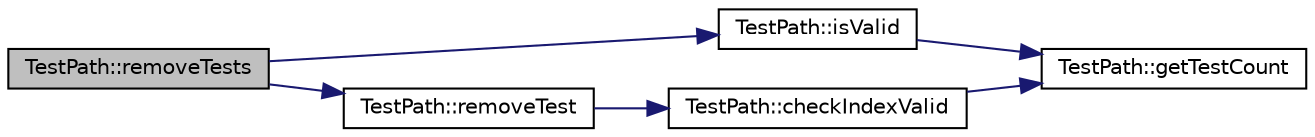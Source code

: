 digraph "TestPath::removeTests"
{
  edge [fontname="Helvetica",fontsize="10",labelfontname="Helvetica",labelfontsize="10"];
  node [fontname="Helvetica",fontsize="10",shape=record];
  rankdir="LR";
  Node1 [label="TestPath::removeTests",height=0.2,width=0.4,color="black", fillcolor="grey75", style="filled", fontcolor="black"];
  Node1 -> Node2 [color="midnightblue",fontsize="10",style="solid",fontname="Helvetica"];
  Node2 [label="TestPath::isValid",height=0.2,width=0.4,color="black", fillcolor="white", style="filled",URL="$class_test_path.html#a91506e7abdbadc31bfb3f1fe9daa75fb",tooltip="Tests if the path contains at least one test. "];
  Node2 -> Node3 [color="midnightblue",fontsize="10",style="solid",fontname="Helvetica"];
  Node3 [label="TestPath::getTestCount",height=0.2,width=0.4,color="black", fillcolor="white", style="filled",URL="$class_test_path.html#abddfb30585d9888b4914603071b0676e",tooltip="Returns the number of tests in the path. "];
  Node1 -> Node4 [color="midnightblue",fontsize="10",style="solid",fontname="Helvetica"];
  Node4 [label="TestPath::removeTest",height=0.2,width=0.4,color="black", fillcolor="white", style="filled",URL="$class_test_path.html#a7007440e308ba31d3565b0fc43058002",tooltip="Removes the test at the specified index of the path. "];
  Node4 -> Node5 [color="midnightblue",fontsize="10",style="solid",fontname="Helvetica"];
  Node5 [label="TestPath::checkIndexValid",height=0.2,width=0.4,color="black", fillcolor="white", style="filled",URL="$class_test_path.html#aebf839170b1a9e8199dd26f307028b6a",tooltip="Checks that the specified test index is within valid range. "];
  Node5 -> Node3 [color="midnightblue",fontsize="10",style="solid",fontname="Helvetica"];
}
